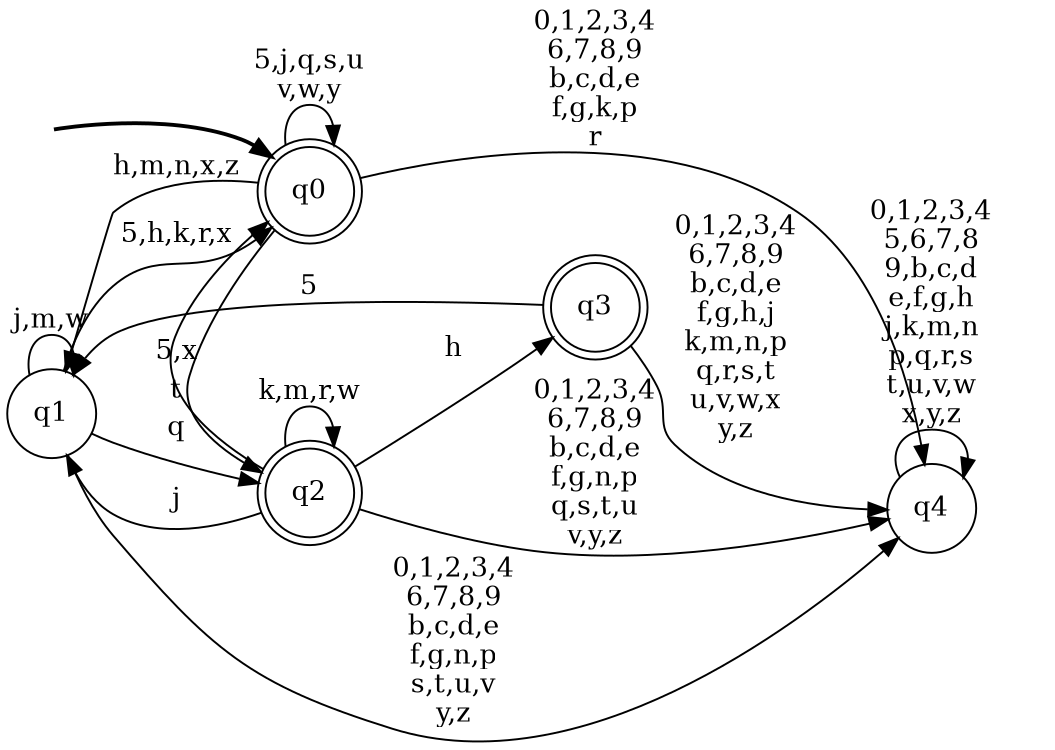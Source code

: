 digraph BlueStar {
__start0 [style = invis, shape = none, label = "", width = 0, height = 0];

rankdir=LR;
size="8,5";

s0 [style="rounded,filled", color="black", fillcolor="white" shape="doublecircle", label="q0"];
s1 [style="filled", color="black", fillcolor="white" shape="circle", label="q1"];
s2 [style="rounded,filled", color="black", fillcolor="white" shape="doublecircle", label="q2"];
s3 [style="rounded,filled", color="black", fillcolor="white" shape="doublecircle", label="q3"];
s4 [style="filled", color="black", fillcolor="white" shape="circle", label="q4"];
subgraph cluster_main { 
	graph [pad=".75", ranksep="0.15", nodesep="0.15"];
	 style=invis; 
	__start0 -> s0 [penwidth=2];
}
s0 -> s0 [label="5,j,q,s,u\nv,w,y"];
s0 -> s1 [label="h,m,n,x,z"];
s0 -> s2 [label="t"];
s0 -> s4 [label="0,1,2,3,4\n6,7,8,9\nb,c,d,e\nf,g,k,p\nr"];
s1 -> s0 [label="5,h,k,r,x"];
s1 -> s1 [label="j,m,w"];
s1 -> s2 [label="q"];
s1 -> s4 [label="0,1,2,3,4\n6,7,8,9\nb,c,d,e\nf,g,n,p\ns,t,u,v\ny,z"];
s2 -> s0 [label="5,x"];
s2 -> s1 [label="j"];
s2 -> s2 [label="k,m,r,w"];
s2 -> s3 [label="h"];
s2 -> s4 [label="0,1,2,3,4\n6,7,8,9\nb,c,d,e\nf,g,n,p\nq,s,t,u\nv,y,z"];
s3 -> s1 [label="5"];
s3 -> s4 [label="0,1,2,3,4\n6,7,8,9\nb,c,d,e\nf,g,h,j\nk,m,n,p\nq,r,s,t\nu,v,w,x\ny,z"];
s4 -> s4 [label="0,1,2,3,4\n5,6,7,8\n9,b,c,d\ne,f,g,h\nj,k,m,n\np,q,r,s\nt,u,v,w\nx,y,z"];

}